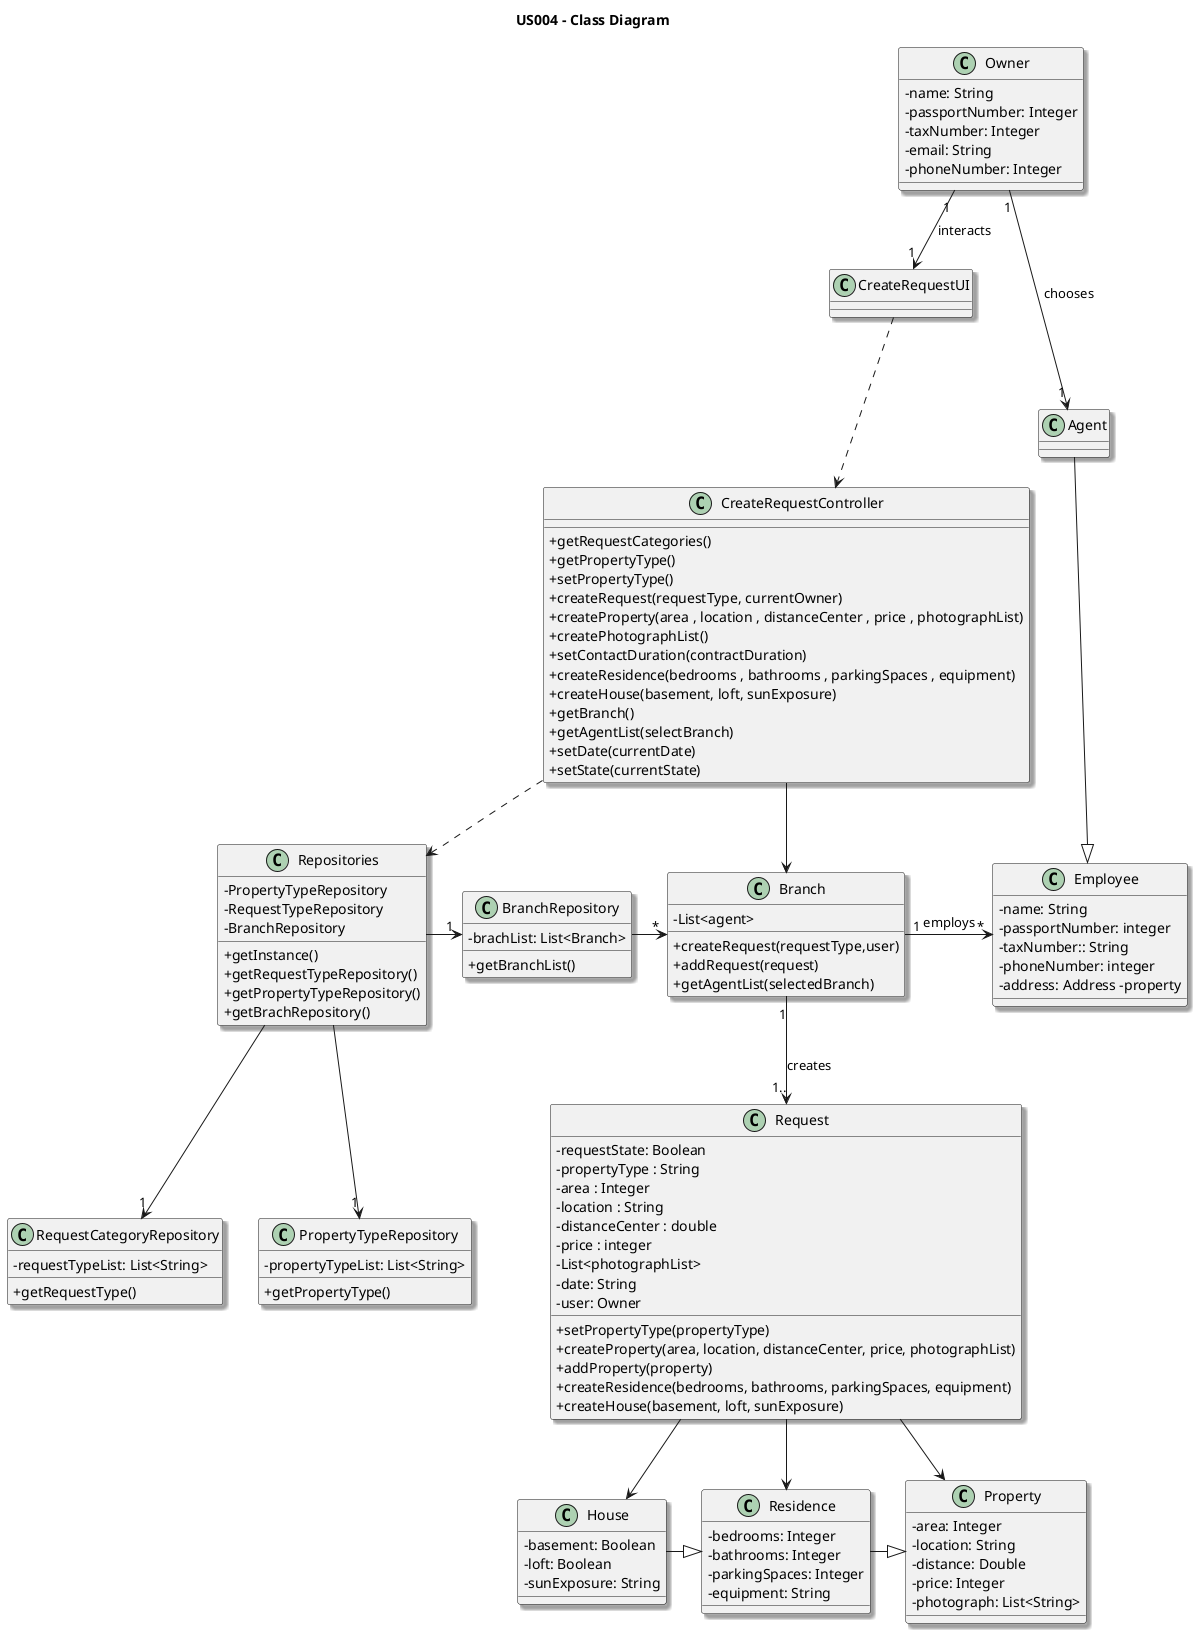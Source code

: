 @staruml
@startuml

skinparam packageStyle rectangle
skinparam shadowing true


skinparam classAttributeIconSize 0

title US004 - Class Diagram

class CreateRequestUI
{
}

class CreateRequestController
{
+getRequestCategories()
+getPropertyType()
+setPropertyType()
+createRequest(requestType, currentOwner)
+createProperty(area , location , distanceCenter , price , photographList)
+createPhotographList()
+setContactDuration(contractDuration)
+createResidence(bedrooms , bathrooms , parkingSpaces , equipment)
+createHouse(basement, loft, sunExposure)
+getBranch()
+getAgentList(selectBranch)
+setDate(currentDate)
+setState(currentState)\



 }

 class Repositories{
 -PropertyTypeRepository
 -RequestTypeRepository
 -BranchRepository
 +getInstance()
 +getRequestTypeRepository()
 +getPropertyTypeRepository()
 +getBrachRepository()
 }

 class PropertyTypeRepository{
-propertyTypeList: List<String>
+getPropertyType()
}

class BranchRepository{
-brachList: List<Branch>
+getBranchList()
}

class RequestCategoryRepository{
-requestTypeList: List<String>
+getRequestType()
}

class Branch{
-List<agent>
+createRequest(requestType,user)
+addRequest(request)
+getAgentList(selectedBranch)
}

class Request{
-requestState: Boolean
-propertyType : String
-area : Integer
-location : String
-distanceCenter : double
-price : integer
-List<photographList>
-date: String
-user: Owner
+setPropertyType(propertyType)
+createProperty(area, location, distanceCenter, price, photographList)
+addProperty(property)
+createResidence(bedrooms, bathrooms, parkingSpaces, equipment)
+createHouse(basement, loft, sunExposure)
}

class Employee{
-name: String
-passportNumber: integer
-taxNumber:: String
-phoneNumber: integer
-address: Address -property
}

class House{
-basement: Boolean
-loft: Boolean
-sunExposure: String
}

class Residence{
-bedrooms: Integer
-bathrooms: Integer
-parkingSpaces: Integer
-equipment: String
}

class Property{
-area: Integer
-location: String
-distance: Double
-price: Integer
-photograph: List<String>
}

class Owner{
-name: String
-passportNumber: Integer
-taxNumber: Integer
-email: String
-phoneNumber: Integer
}
class Agent{
}






CreateRequestUI ...> CreateRequestController
CreateRequestController ..> Repositories
Repositories --> "1" PropertyTypeRepository
Repositories -> "1" BranchRepository
Repositories --> "1" RequestCategoryRepository
CreateRequestController --> Branch
BranchRepository -> "*" Branch
Branch "1" -> "*" Employee : employs
Request --> House
Owner "1"-->"1" CreateRequestUI : interacts
Branch "1"-->"1.." Request : creates
Request --> Property
Request --> Residence
House -|> Residence
Residence -|> Property
Owner "1" ---> "1" Agent :chooses
Agent -|> Employee
@enduml